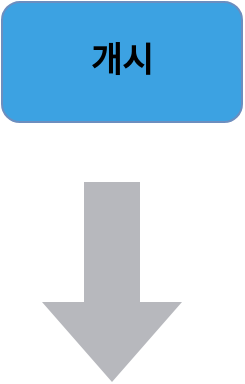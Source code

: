 <mxfile version="21.1.7" type="github">
  <diagram name="페이지-1" id="1-B2EeuNcx6KgM7vhO2H">
    <mxGraphModel dx="1434" dy="707" grid="1" gridSize="10" guides="1" tooltips="1" connect="1" arrows="1" fold="1" page="1" pageScale="1" pageWidth="827" pageHeight="1169" math="0" shadow="0">
      <root>
        <mxCell id="0" />
        <mxCell id="1" parent="0" />
        <mxCell id="JCx-8Vbb9fopOfp4e3en-1" value="&lt;h3 style=&quot;font-size: 17px;&quot;&gt;개시&lt;/h3&gt;" style="rounded=1;whiteSpace=wrap;html=1;fillColor=#3ca2e2;strokeColor=#6c8ebf;" vertex="1" parent="1">
          <mxGeometry x="450" y="60" width="120" height="60" as="geometry" />
        </mxCell>
        <mxCell id="JCx-8Vbb9fopOfp4e3en-3" value="" style="html=1;shadow=0;dashed=0;align=center;verticalAlign=middle;shape=mxgraph.arrows2.arrow;dy=0.6;dx=40;direction=south;notch=0;fillColor=#b7b8bd;fontColor=#333333;strokeColor=none;" vertex="1" parent="1">
          <mxGeometry x="470" y="150" width="70" height="100" as="geometry" />
        </mxCell>
      </root>
    </mxGraphModel>
  </diagram>
</mxfile>
